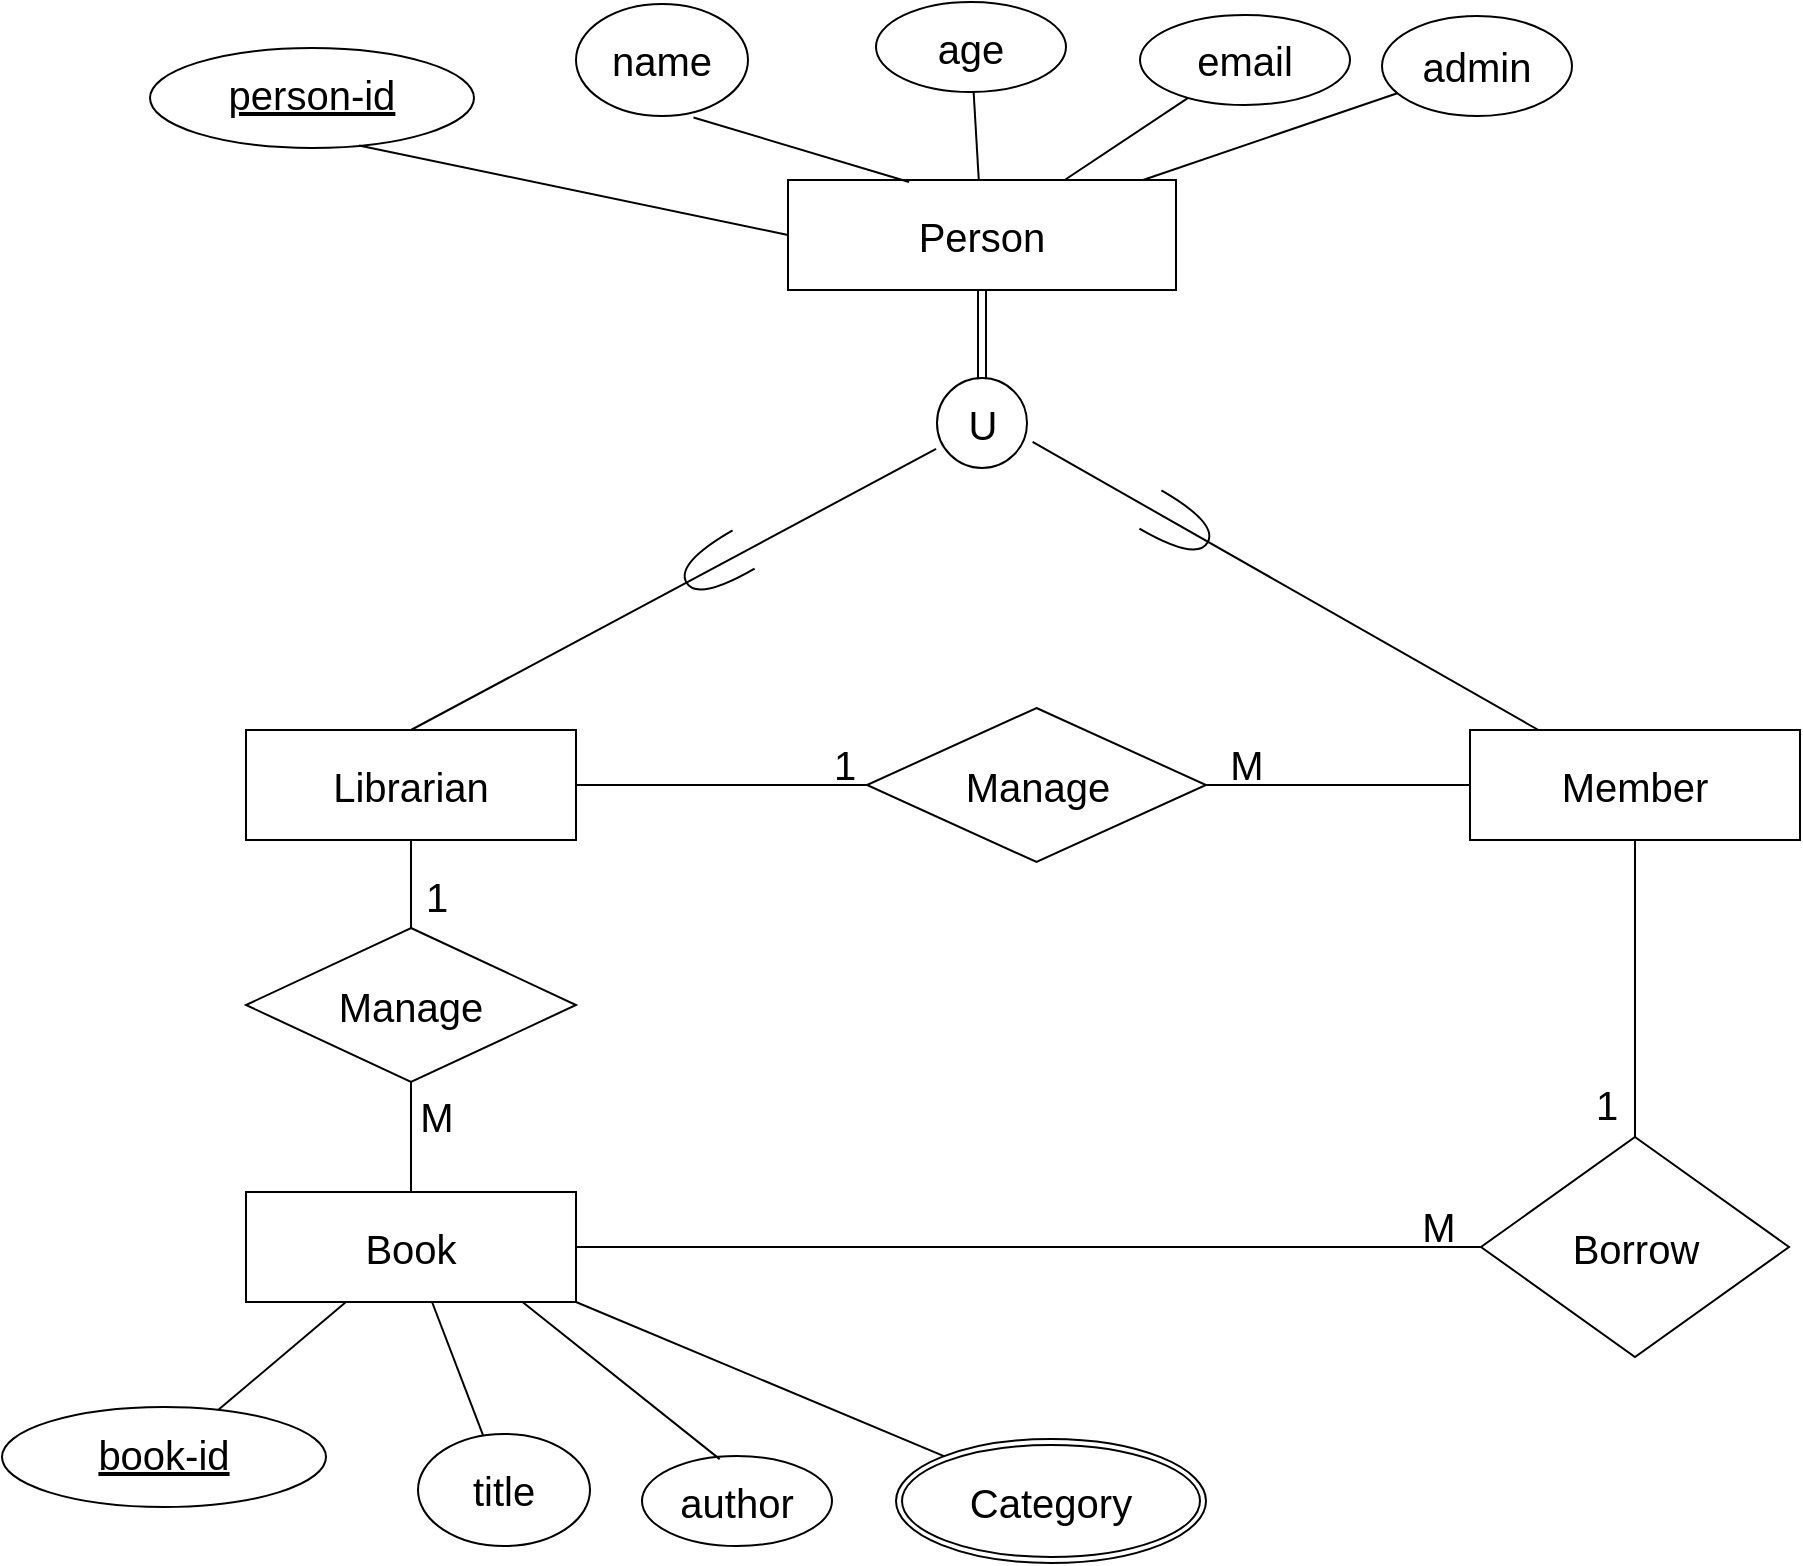 <mxfile version="21.6.6" type="device">
  <diagram name="Page-1" id="qJRX1C2xyYfuu3zAj5Xc">
    <mxGraphModel dx="1687" dy="892" grid="1" gridSize="11" guides="1" tooltips="1" connect="1" arrows="1" fold="1" page="1" pageScale="1" pageWidth="1169" pageHeight="827" background="#ffffff" math="0" shadow="0">
      <root>
        <mxCell id="0" />
        <mxCell id="1" parent="0" />
        <mxCell id="yNeKo58Rm4UAZLfO_NbO-1" value="&lt;font style=&quot;font-size: 20px;&quot;&gt;Person&lt;/font&gt;" style="rounded=0;whiteSpace=wrap;html=1;" vertex="1" parent="1">
          <mxGeometry x="506" y="99" width="194" height="55" as="geometry" />
        </mxCell>
        <mxCell id="yNeKo58Rm4UAZLfO_NbO-2" value="&lt;p style=&quot;line-height: 0%;&quot;&gt;&lt;font style=&quot;font-size: 20px;&quot;&gt;&lt;u&gt;person-id&lt;/u&gt;&lt;/font&gt;&lt;/p&gt;" style="ellipse;whiteSpace=wrap;html=1;" vertex="1" parent="1">
          <mxGeometry x="187" y="33" width="162" height="50" as="geometry" />
        </mxCell>
        <mxCell id="yNeKo58Rm4UAZLfO_NbO-4" value="&lt;font style=&quot;font-size: 20px;&quot;&gt;name&lt;/font&gt;" style="ellipse;whiteSpace=wrap;html=1;" vertex="1" parent="1">
          <mxGeometry x="400" y="11" width="86" height="56" as="geometry" />
        </mxCell>
        <mxCell id="yNeKo58Rm4UAZLfO_NbO-6" value="&lt;span style=&quot;font-size: 20px;&quot;&gt;age&lt;/span&gt;" style="ellipse;whiteSpace=wrap;html=1;" vertex="1" parent="1">
          <mxGeometry x="550" y="10" width="95" height="45" as="geometry" />
        </mxCell>
        <mxCell id="yNeKo58Rm4UAZLfO_NbO-7" value="&lt;font style=&quot;font-size: 20px;&quot;&gt;email&lt;/font&gt;" style="ellipse;whiteSpace=wrap;html=1;" vertex="1" parent="1">
          <mxGeometry x="682" y="16.5" width="105" height="45" as="geometry" />
        </mxCell>
        <mxCell id="yNeKo58Rm4UAZLfO_NbO-8" value="&lt;font style=&quot;font-size: 20px;&quot;&gt;admin&lt;/font&gt;" style="ellipse;whiteSpace=wrap;html=1;" vertex="1" parent="1">
          <mxGeometry x="803" y="17" width="95" height="50" as="geometry" />
        </mxCell>
        <mxCell id="yNeKo58Rm4UAZLfO_NbO-9" value="" style="endArrow=none;html=1;rounded=0;entryX=0.645;entryY=0.975;entryDx=0;entryDy=0;entryPerimeter=0;exitX=0;exitY=0.5;exitDx=0;exitDy=0;" edge="1" parent="1" source="yNeKo58Rm4UAZLfO_NbO-1" target="yNeKo58Rm4UAZLfO_NbO-2">
          <mxGeometry width="50" height="50" relative="1" as="geometry">
            <mxPoint x="560" y="290" as="sourcePoint" />
            <mxPoint x="610" y="240" as="targetPoint" />
          </mxGeometry>
        </mxCell>
        <mxCell id="yNeKo58Rm4UAZLfO_NbO-12" value="" style="endArrow=none;html=1;rounded=0;entryX=0.683;entryY=1.013;entryDx=0;entryDy=0;entryPerimeter=0;exitX=0.312;exitY=0.018;exitDx=0;exitDy=0;exitPerimeter=0;" edge="1" parent="1" source="yNeKo58Rm4UAZLfO_NbO-1" target="yNeKo58Rm4UAZLfO_NbO-4">
          <mxGeometry width="50" height="50" relative="1" as="geometry">
            <mxPoint x="560" y="290" as="sourcePoint" />
            <mxPoint x="610" y="240" as="targetPoint" />
          </mxGeometry>
        </mxCell>
        <mxCell id="yNeKo58Rm4UAZLfO_NbO-13" value="" style="endArrow=none;html=1;rounded=0;" edge="1" parent="1" source="yNeKo58Rm4UAZLfO_NbO-1" target="yNeKo58Rm4UAZLfO_NbO-7">
          <mxGeometry width="50" height="50" relative="1" as="geometry">
            <mxPoint x="523" y="232" as="sourcePoint" />
            <mxPoint x="442" y="121" as="targetPoint" />
          </mxGeometry>
        </mxCell>
        <mxCell id="yNeKo58Rm4UAZLfO_NbO-14" value="" style="endArrow=none;html=1;rounded=0;" edge="1" parent="1" source="yNeKo58Rm4UAZLfO_NbO-1" target="yNeKo58Rm4UAZLfO_NbO-6">
          <mxGeometry width="50" height="50" relative="1" as="geometry">
            <mxPoint x="543" y="252" as="sourcePoint" />
            <mxPoint x="462" y="141" as="targetPoint" />
          </mxGeometry>
        </mxCell>
        <mxCell id="yNeKo58Rm4UAZLfO_NbO-15" value="" style="endArrow=none;html=1;rounded=0;" edge="1" parent="1" source="yNeKo58Rm4UAZLfO_NbO-1" target="yNeKo58Rm4UAZLfO_NbO-8">
          <mxGeometry width="50" height="50" relative="1" as="geometry">
            <mxPoint x="637" y="230" as="sourcePoint" />
            <mxPoint x="748" y="114" as="targetPoint" />
          </mxGeometry>
        </mxCell>
        <mxCell id="yNeKo58Rm4UAZLfO_NbO-34" value="" style="shape=link;html=1;rounded=0;exitX=0.5;exitY=1;exitDx=0;exitDy=0;entryX=0.5;entryY=0;entryDx=0;entryDy=0;" edge="1" parent="1" source="yNeKo58Rm4UAZLfO_NbO-1" target="yNeKo58Rm4UAZLfO_NbO-36">
          <mxGeometry relative="1" as="geometry">
            <mxPoint x="315" y="345" as="sourcePoint" />
            <mxPoint x="565" y="420" as="targetPoint" />
          </mxGeometry>
        </mxCell>
        <mxCell id="yNeKo58Rm4UAZLfO_NbO-36" value="&lt;font style=&quot;font-size: 20px;&quot;&gt;U&lt;/font&gt;" style="ellipse;whiteSpace=wrap;html=1;aspect=fixed;" vertex="1" parent="1">
          <mxGeometry x="580.5" y="198" width="45" height="45" as="geometry" />
        </mxCell>
        <mxCell id="yNeKo58Rm4UAZLfO_NbO-41" value="&lt;font style=&quot;font-size: 20px;&quot;&gt;Librarian&lt;/font&gt;" style="rounded=0;whiteSpace=wrap;html=1;" vertex="1" parent="1">
          <mxGeometry x="235" y="374" width="165" height="55" as="geometry" />
        </mxCell>
        <mxCell id="yNeKo58Rm4UAZLfO_NbO-43" value="&lt;font style=&quot;font-size: 20px;&quot;&gt;Member&lt;/font&gt;" style="rounded=0;whiteSpace=wrap;html=1;" vertex="1" parent="1">
          <mxGeometry x="847" y="374" width="165" height="55" as="geometry" />
        </mxCell>
        <mxCell id="yNeKo58Rm4UAZLfO_NbO-44" value="" style="endArrow=none;html=1;rounded=0;entryX=-0.01;entryY=0.788;entryDx=0;entryDy=0;entryPerimeter=0;exitX=0.5;exitY=0;exitDx=0;exitDy=0;" edge="1" parent="1" source="yNeKo58Rm4UAZLfO_NbO-41" target="yNeKo58Rm4UAZLfO_NbO-36">
          <mxGeometry relative="1" as="geometry">
            <mxPoint x="400" y="248" as="sourcePoint" />
            <mxPoint x="543" y="215" as="targetPoint" />
          </mxGeometry>
        </mxCell>
        <mxCell id="yNeKo58Rm4UAZLfO_NbO-45" value="" style="endArrow=none;html=1;rounded=0;entryX=1.062;entryY=0.71;entryDx=0;entryDy=0;entryPerimeter=0;" edge="1" parent="1" source="yNeKo58Rm4UAZLfO_NbO-43" target="yNeKo58Rm4UAZLfO_NbO-36">
          <mxGeometry relative="1" as="geometry">
            <mxPoint x="462" y="429" as="sourcePoint" />
            <mxPoint x="605" y="396" as="targetPoint" />
          </mxGeometry>
        </mxCell>
        <mxCell id="yNeKo58Rm4UAZLfO_NbO-46" value="" style="shape=requiredInterface;html=1;verticalLabelPosition=bottom;sketch=0;direction=west;rotation=-30;" vertex="1" parent="1">
          <mxGeometry x="453" y="281" width="33" height="22" as="geometry" />
        </mxCell>
        <mxCell id="yNeKo58Rm4UAZLfO_NbO-50" value="" style="shape=requiredInterface;html=1;verticalLabelPosition=bottom;sketch=0;direction=west;rotation=-150;" vertex="1" parent="1">
          <mxGeometry x="685" y="261" width="33" height="22" as="geometry" />
        </mxCell>
        <mxCell id="yNeKo58Rm4UAZLfO_NbO-53" value="&lt;font style=&quot;font-size: 20px;&quot;&gt;Book&lt;/font&gt;" style="rounded=0;whiteSpace=wrap;html=1;" vertex="1" parent="1">
          <mxGeometry x="235" y="605" width="165" height="55" as="geometry" />
        </mxCell>
        <mxCell id="yNeKo58Rm4UAZLfO_NbO-54" value="&lt;p style=&quot;line-height: 0%;&quot;&gt;&lt;font style=&quot;font-size: 20px;&quot;&gt;&lt;u&gt;book-id&lt;/u&gt;&lt;/font&gt;&lt;/p&gt;" style="ellipse;whiteSpace=wrap;html=1;" vertex="1" parent="1">
          <mxGeometry x="113" y="712.5" width="162" height="50" as="geometry" />
        </mxCell>
        <mxCell id="yNeKo58Rm4UAZLfO_NbO-55" value="&lt;font style=&quot;font-size: 20px;&quot;&gt;title&lt;/font&gt;" style="ellipse;whiteSpace=wrap;html=1;" vertex="1" parent="1">
          <mxGeometry x="321" y="726" width="86" height="56" as="geometry" />
        </mxCell>
        <mxCell id="yNeKo58Rm4UAZLfO_NbO-56" value="&lt;span style=&quot;font-size: 20px;&quot;&gt;author&lt;/span&gt;" style="ellipse;whiteSpace=wrap;html=1;" vertex="1" parent="1">
          <mxGeometry x="433" y="737" width="95" height="45" as="geometry" />
        </mxCell>
        <mxCell id="yNeKo58Rm4UAZLfO_NbO-59" value="" style="endArrow=none;html=1;rounded=0;entryX=0.668;entryY=0.028;entryDx=0;entryDy=0;entryPerimeter=0;" edge="1" parent="1" source="yNeKo58Rm4UAZLfO_NbO-53" target="yNeKo58Rm4UAZLfO_NbO-54">
          <mxGeometry width="50" height="50" relative="1" as="geometry">
            <mxPoint x="259" y="584" as="sourcePoint" />
            <mxPoint x="44" y="539" as="targetPoint" />
          </mxGeometry>
        </mxCell>
        <mxCell id="yNeKo58Rm4UAZLfO_NbO-60" value="&lt;font style=&quot;font-size: 20px;&quot;&gt;Category&lt;/font&gt;" style="ellipse;shape=doubleEllipse;margin=3;whiteSpace=wrap;html=1;align=center;" vertex="1" parent="1">
          <mxGeometry x="560" y="728.5" width="155" height="62" as="geometry" />
        </mxCell>
        <mxCell id="yNeKo58Rm4UAZLfO_NbO-61" value="" style="endArrow=none;html=1;rounded=0;" edge="1" parent="1" source="yNeKo58Rm4UAZLfO_NbO-53" target="yNeKo58Rm4UAZLfO_NbO-55">
          <mxGeometry width="50" height="50" relative="1" as="geometry">
            <mxPoint x="353" y="671" as="sourcePoint" />
            <mxPoint x="232" y="725" as="targetPoint" />
          </mxGeometry>
        </mxCell>
        <mxCell id="yNeKo58Rm4UAZLfO_NbO-62" value="" style="endArrow=none;html=1;rounded=0;entryX=0.409;entryY=0.035;entryDx=0;entryDy=0;entryPerimeter=0;exitX=0.836;exitY=0.996;exitDx=0;exitDy=0;exitPerimeter=0;" edge="1" parent="1" source="yNeKo58Rm4UAZLfO_NbO-53" target="yNeKo58Rm4UAZLfO_NbO-56">
          <mxGeometry width="50" height="50" relative="1" as="geometry">
            <mxPoint x="364" y="682" as="sourcePoint" />
            <mxPoint x="243" y="736" as="targetPoint" />
          </mxGeometry>
        </mxCell>
        <mxCell id="yNeKo58Rm4UAZLfO_NbO-63" value="" style="endArrow=none;html=1;rounded=0;exitX=1;exitY=1;exitDx=0;exitDy=0;" edge="1" parent="1" source="yNeKo58Rm4UAZLfO_NbO-53" target="yNeKo58Rm4UAZLfO_NbO-60">
          <mxGeometry width="50" height="50" relative="1" as="geometry">
            <mxPoint x="375" y="693" as="sourcePoint" />
            <mxPoint x="254" y="747" as="targetPoint" />
          </mxGeometry>
        </mxCell>
        <mxCell id="yNeKo58Rm4UAZLfO_NbO-64" value="&lt;font style=&quot;font-size: 20px;&quot;&gt;Borrow&lt;/font&gt;" style="shape=rhombus;perimeter=rhombusPerimeter;whiteSpace=wrap;html=1;align=center;" vertex="1" parent="1">
          <mxGeometry x="852.5" y="577.5" width="154" height="110" as="geometry" />
        </mxCell>
        <mxCell id="yNeKo58Rm4UAZLfO_NbO-65" value="" style="endArrow=none;html=1;rounded=0;entryX=1;entryY=0.5;entryDx=0;entryDy=0;exitX=0;exitY=0.5;exitDx=0;exitDy=0;" edge="1" parent="1" source="yNeKo58Rm4UAZLfO_NbO-64" target="yNeKo58Rm4UAZLfO_NbO-53">
          <mxGeometry width="50" height="50" relative="1" as="geometry">
            <mxPoint x="698" y="583" as="sourcePoint" />
            <mxPoint x="577" y="637" as="targetPoint" />
          </mxGeometry>
        </mxCell>
        <mxCell id="yNeKo58Rm4UAZLfO_NbO-66" value="" style="endArrow=none;html=1;rounded=0;entryX=0.5;entryY=0;entryDx=0;entryDy=0;exitX=0.5;exitY=1;exitDx=0;exitDy=0;" edge="1" parent="1" source="yNeKo58Rm4UAZLfO_NbO-43" target="yNeKo58Rm4UAZLfO_NbO-64">
          <mxGeometry width="50" height="50" relative="1" as="geometry">
            <mxPoint x="880" y="374" as="sourcePoint" />
            <mxPoint x="759" y="428" as="targetPoint" />
          </mxGeometry>
        </mxCell>
        <mxCell id="yNeKo58Rm4UAZLfO_NbO-67" value="&lt;font style=&quot;font-size: 20px;&quot;&gt;1&lt;/font&gt;" style="text;html=1;align=center;verticalAlign=middle;resizable=0;points=[];autosize=1;strokeColor=none;fillColor=none;" vertex="1" parent="1">
          <mxGeometry x="898" y="544.5" width="33" height="33" as="geometry" />
        </mxCell>
        <mxCell id="yNeKo58Rm4UAZLfO_NbO-68" value="&lt;font style=&quot;font-size: 20px;&quot;&gt;M&lt;/font&gt;" style="text;html=1;align=center;verticalAlign=middle;resizable=0;points=[];autosize=1;strokeColor=none;fillColor=none;" vertex="1" parent="1">
          <mxGeometry x="808.5" y="605" width="44" height="33" as="geometry" />
        </mxCell>
        <mxCell id="yNeKo58Rm4UAZLfO_NbO-70" value="&lt;font style=&quot;font-size: 20px;&quot;&gt;Manage&lt;/font&gt;" style="shape=rhombus;perimeter=rhombusPerimeter;whiteSpace=wrap;html=1;align=center;" vertex="1" parent="1">
          <mxGeometry x="545.5" y="363" width="169.5" height="77" as="geometry" />
        </mxCell>
        <mxCell id="yNeKo58Rm4UAZLfO_NbO-71" value="" style="endArrow=none;html=1;rounded=0;entryX=1;entryY=0.5;entryDx=0;entryDy=0;" edge="1" parent="1" source="yNeKo58Rm4UAZLfO_NbO-70" target="yNeKo58Rm4UAZLfO_NbO-41">
          <mxGeometry width="50" height="50" relative="1" as="geometry">
            <mxPoint x="781" y="528" as="sourcePoint" />
            <mxPoint x="414" y="528" as="targetPoint" />
          </mxGeometry>
        </mxCell>
        <mxCell id="yNeKo58Rm4UAZLfO_NbO-72" value="" style="endArrow=none;html=1;rounded=0;entryX=1;entryY=0.5;entryDx=0;entryDy=0;" edge="1" parent="1" source="yNeKo58Rm4UAZLfO_NbO-43" target="yNeKo58Rm4UAZLfO_NbO-70">
          <mxGeometry width="50" height="50" relative="1" as="geometry">
            <mxPoint x="557" y="413" as="sourcePoint" />
            <mxPoint x="411" y="413" as="targetPoint" />
          </mxGeometry>
        </mxCell>
        <mxCell id="yNeKo58Rm4UAZLfO_NbO-73" value="&lt;font style=&quot;font-size: 20px;&quot;&gt;M&lt;/font&gt;" style="text;html=1;align=center;verticalAlign=middle;resizable=0;points=[];autosize=1;strokeColor=none;fillColor=none;" vertex="1" parent="1">
          <mxGeometry x="712.5" y="374" width="44" height="33" as="geometry" />
        </mxCell>
        <mxCell id="yNeKo58Rm4UAZLfO_NbO-74" value="&lt;font style=&quot;font-size: 20px;&quot;&gt;M&lt;/font&gt;" style="text;html=1;align=center;verticalAlign=middle;resizable=0;points=[];autosize=1;strokeColor=none;fillColor=none;" vertex="1" parent="1">
          <mxGeometry x="308" y="550" width="44" height="33" as="geometry" />
        </mxCell>
        <mxCell id="yNeKo58Rm4UAZLfO_NbO-75" value="&lt;font style=&quot;font-size: 20px;&quot;&gt;1&lt;/font&gt;" style="text;html=1;align=center;verticalAlign=middle;resizable=0;points=[];autosize=1;strokeColor=none;fillColor=none;" vertex="1" parent="1">
          <mxGeometry x="517" y="374" width="33" height="33" as="geometry" />
        </mxCell>
        <mxCell id="yNeKo58Rm4UAZLfO_NbO-76" value="&lt;font style=&quot;font-size: 20px;&quot;&gt;Manage&lt;/font&gt;" style="shape=rhombus;perimeter=rhombusPerimeter;whiteSpace=wrap;html=1;align=center;" vertex="1" parent="1">
          <mxGeometry x="235" y="473" width="165" height="77" as="geometry" />
        </mxCell>
        <mxCell id="yNeKo58Rm4UAZLfO_NbO-77" value="" style="endArrow=none;html=1;rounded=0;entryX=0.5;entryY=1;entryDx=0;entryDy=0;exitX=0.5;exitY=0;exitDx=0;exitDy=0;" edge="1" parent="1" source="yNeKo58Rm4UAZLfO_NbO-53" target="yNeKo58Rm4UAZLfO_NbO-76">
          <mxGeometry width="50" height="50" relative="1" as="geometry">
            <mxPoint x="374" y="583" as="sourcePoint" />
            <mxPoint x="497" y="644" as="targetPoint" />
          </mxGeometry>
        </mxCell>
        <mxCell id="yNeKo58Rm4UAZLfO_NbO-78" value="" style="endArrow=none;html=1;rounded=0;entryX=0.5;entryY=1;entryDx=0;entryDy=0;" edge="1" parent="1" source="yNeKo58Rm4UAZLfO_NbO-76" target="yNeKo58Rm4UAZLfO_NbO-41">
          <mxGeometry width="50" height="50" relative="1" as="geometry">
            <mxPoint x="875" y="655" as="sourcePoint" />
            <mxPoint x="264" y="462" as="targetPoint" />
          </mxGeometry>
        </mxCell>
        <mxCell id="yNeKo58Rm4UAZLfO_NbO-79" value="&lt;font style=&quot;font-size: 20px;&quot;&gt;1&lt;/font&gt;" style="text;html=1;align=center;verticalAlign=middle;resizable=0;points=[];autosize=1;strokeColor=none;fillColor=none;" vertex="1" parent="1">
          <mxGeometry x="313.5" y="440" width="33" height="33" as="geometry" />
        </mxCell>
      </root>
    </mxGraphModel>
  </diagram>
</mxfile>
